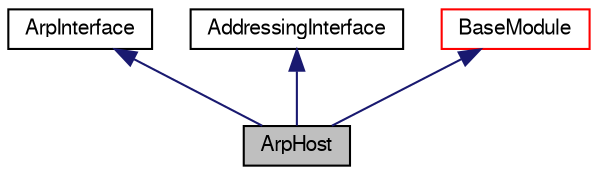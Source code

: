 digraph G
{
  edge [fontname="FreeSans",fontsize="10",labelfontname="FreeSans",labelfontsize="10"];
  node [fontname="FreeSans",fontsize="10",shape=record];
  Node1 [label="ArpHost",height=0.2,width=0.4,color="black", fillcolor="grey75", style="filled" fontcolor="black"];
  Node2 -> Node1 [dir=back,color="midnightblue",fontsize="10",style="solid",fontname="FreeSans"];
  Node2 [label="ArpInterface",height=0.2,width=0.4,color="black", fillcolor="white", style="filled",URL="$a00013.html",tooltip="Interface every Address resolution protocol (ARP) module has to implement."];
  Node3 -> Node1 [dir=back,color="midnightblue",fontsize="10",style="solid",fontname="FreeSans"];
  Node3 [label="AddressingInterface",height=0.2,width=0.4,color="black", fillcolor="white", style="filled",URL="$a00003.html",tooltip="Interface for modules which assign L2 and L3 addresses for modules."];
  Node4 -> Node1 [dir=back,color="midnightblue",fontsize="10",style="solid",fontname="FreeSans"];
  Node4 [label="BaseModule",height=0.2,width=0.4,color="red", fillcolor="white", style="filled",URL="$a00026.html",tooltip="Base class for all simple modules of a host."];
}
